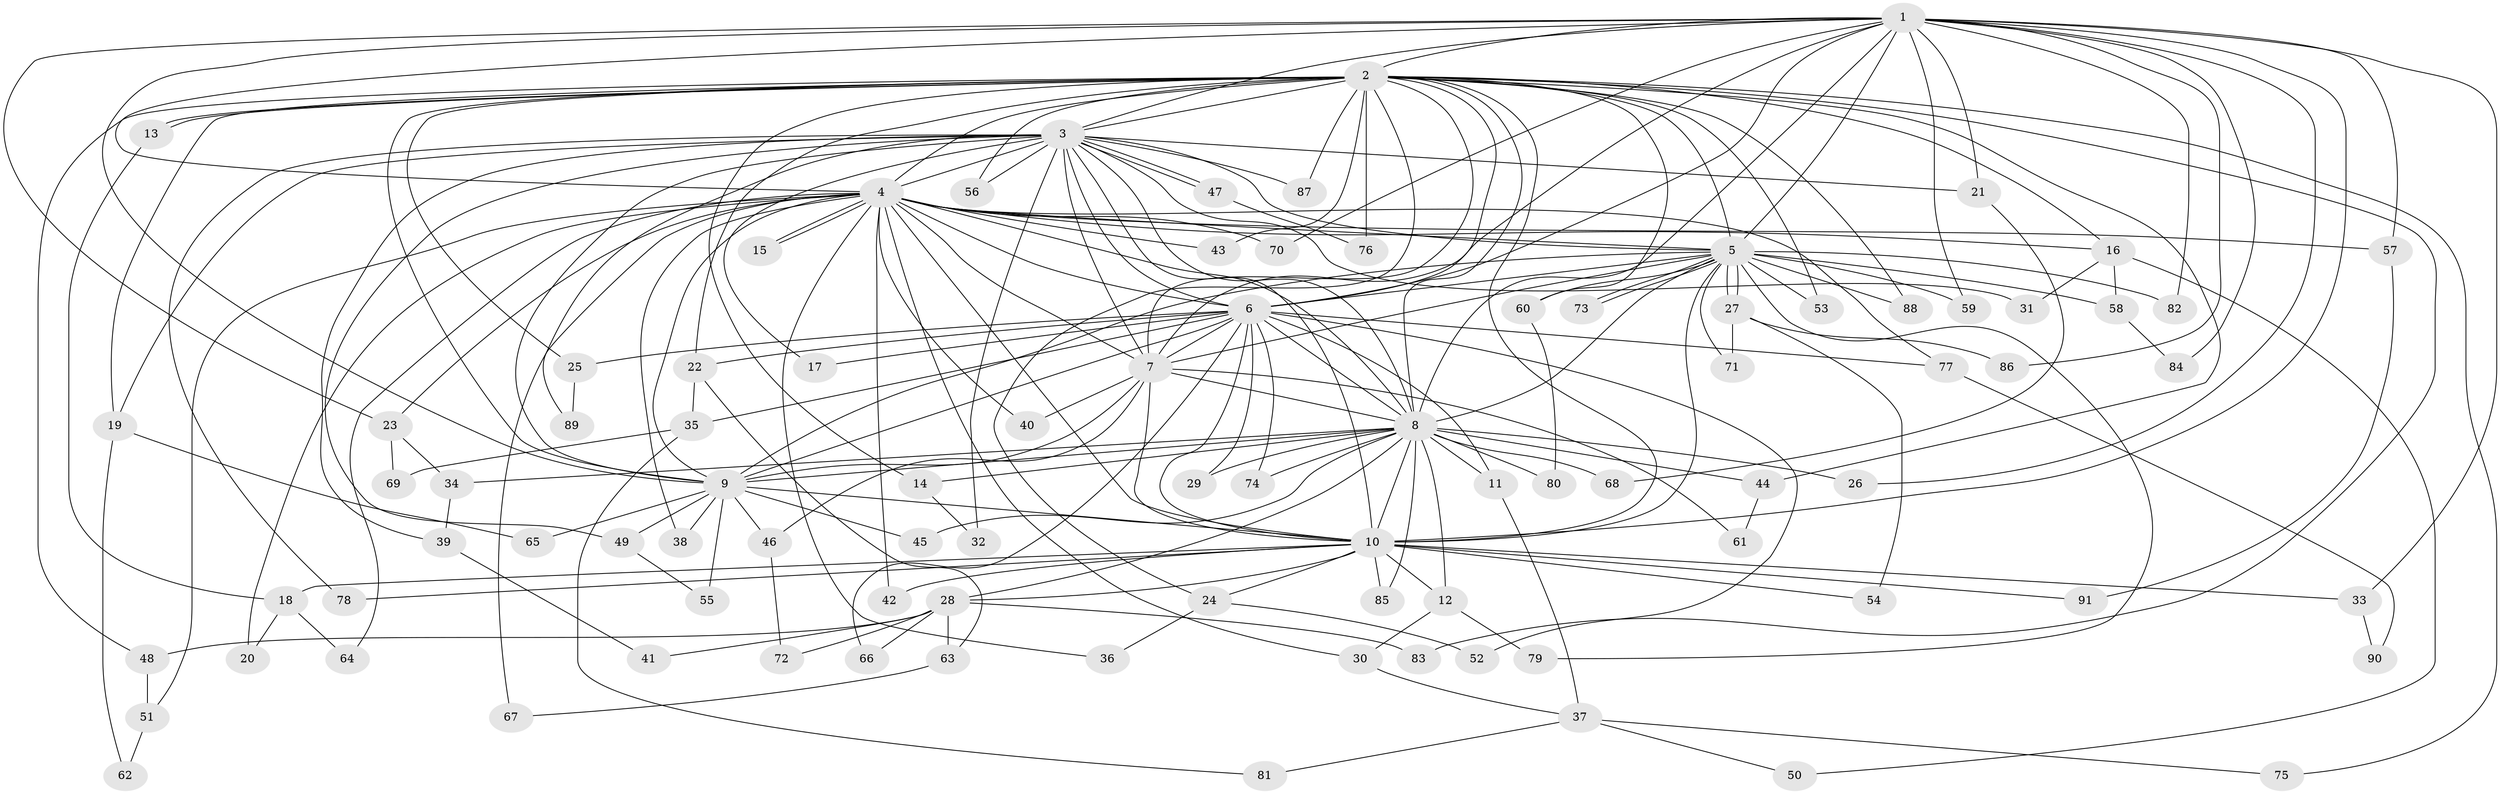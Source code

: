 // Generated by graph-tools (version 1.1) at 2025/49/03/09/25 03:49:41]
// undirected, 91 vertices, 207 edges
graph export_dot {
graph [start="1"]
  node [color=gray90,style=filled];
  1;
  2;
  3;
  4;
  5;
  6;
  7;
  8;
  9;
  10;
  11;
  12;
  13;
  14;
  15;
  16;
  17;
  18;
  19;
  20;
  21;
  22;
  23;
  24;
  25;
  26;
  27;
  28;
  29;
  30;
  31;
  32;
  33;
  34;
  35;
  36;
  37;
  38;
  39;
  40;
  41;
  42;
  43;
  44;
  45;
  46;
  47;
  48;
  49;
  50;
  51;
  52;
  53;
  54;
  55;
  56;
  57;
  58;
  59;
  60;
  61;
  62;
  63;
  64;
  65;
  66;
  67;
  68;
  69;
  70;
  71;
  72;
  73;
  74;
  75;
  76;
  77;
  78;
  79;
  80;
  81;
  82;
  83;
  84;
  85;
  86;
  87;
  88;
  89;
  90;
  91;
  1 -- 2;
  1 -- 3;
  1 -- 4;
  1 -- 5;
  1 -- 6;
  1 -- 7;
  1 -- 8;
  1 -- 9;
  1 -- 10;
  1 -- 21;
  1 -- 23;
  1 -- 26;
  1 -- 33;
  1 -- 57;
  1 -- 59;
  1 -- 70;
  1 -- 82;
  1 -- 84;
  1 -- 86;
  2 -- 3;
  2 -- 4;
  2 -- 5;
  2 -- 6;
  2 -- 7;
  2 -- 8;
  2 -- 9;
  2 -- 10;
  2 -- 13;
  2 -- 13;
  2 -- 14;
  2 -- 16;
  2 -- 19;
  2 -- 22;
  2 -- 24;
  2 -- 25;
  2 -- 43;
  2 -- 44;
  2 -- 48;
  2 -- 53;
  2 -- 56;
  2 -- 60;
  2 -- 75;
  2 -- 76;
  2 -- 83;
  2 -- 87;
  2 -- 88;
  3 -- 4;
  3 -- 5;
  3 -- 6;
  3 -- 7;
  3 -- 8;
  3 -- 9;
  3 -- 10;
  3 -- 17;
  3 -- 19;
  3 -- 21;
  3 -- 31;
  3 -- 32;
  3 -- 39;
  3 -- 47;
  3 -- 47;
  3 -- 49;
  3 -- 56;
  3 -- 78;
  3 -- 87;
  3 -- 89;
  4 -- 5;
  4 -- 6;
  4 -- 7;
  4 -- 8;
  4 -- 9;
  4 -- 10;
  4 -- 15;
  4 -- 15;
  4 -- 16;
  4 -- 20;
  4 -- 23;
  4 -- 30;
  4 -- 36;
  4 -- 38;
  4 -- 40;
  4 -- 42;
  4 -- 43;
  4 -- 51;
  4 -- 57;
  4 -- 64;
  4 -- 67;
  4 -- 70;
  4 -- 77;
  5 -- 6;
  5 -- 7;
  5 -- 8;
  5 -- 9;
  5 -- 10;
  5 -- 27;
  5 -- 27;
  5 -- 53;
  5 -- 58;
  5 -- 59;
  5 -- 60;
  5 -- 71;
  5 -- 73;
  5 -- 73;
  5 -- 79;
  5 -- 82;
  5 -- 88;
  6 -- 7;
  6 -- 8;
  6 -- 9;
  6 -- 10;
  6 -- 11;
  6 -- 17;
  6 -- 22;
  6 -- 25;
  6 -- 29;
  6 -- 35;
  6 -- 52;
  6 -- 66;
  6 -- 74;
  6 -- 77;
  7 -- 8;
  7 -- 9;
  7 -- 10;
  7 -- 40;
  7 -- 46;
  7 -- 61;
  8 -- 9;
  8 -- 10;
  8 -- 11;
  8 -- 12;
  8 -- 14;
  8 -- 26;
  8 -- 28;
  8 -- 29;
  8 -- 34;
  8 -- 44;
  8 -- 45;
  8 -- 68;
  8 -- 74;
  8 -- 80;
  8 -- 85;
  9 -- 10;
  9 -- 38;
  9 -- 45;
  9 -- 46;
  9 -- 49;
  9 -- 55;
  9 -- 65;
  10 -- 12;
  10 -- 18;
  10 -- 24;
  10 -- 28;
  10 -- 33;
  10 -- 42;
  10 -- 54;
  10 -- 78;
  10 -- 85;
  10 -- 91;
  11 -- 37;
  12 -- 30;
  12 -- 79;
  13 -- 18;
  14 -- 32;
  16 -- 31;
  16 -- 50;
  16 -- 58;
  18 -- 20;
  18 -- 64;
  19 -- 62;
  19 -- 65;
  21 -- 68;
  22 -- 35;
  22 -- 63;
  23 -- 34;
  23 -- 69;
  24 -- 36;
  24 -- 52;
  25 -- 89;
  27 -- 54;
  27 -- 71;
  27 -- 86;
  28 -- 41;
  28 -- 48;
  28 -- 63;
  28 -- 66;
  28 -- 72;
  28 -- 83;
  30 -- 37;
  33 -- 90;
  34 -- 39;
  35 -- 69;
  35 -- 81;
  37 -- 50;
  37 -- 75;
  37 -- 81;
  39 -- 41;
  44 -- 61;
  46 -- 72;
  47 -- 76;
  48 -- 51;
  49 -- 55;
  51 -- 62;
  57 -- 91;
  58 -- 84;
  60 -- 80;
  63 -- 67;
  77 -- 90;
}
